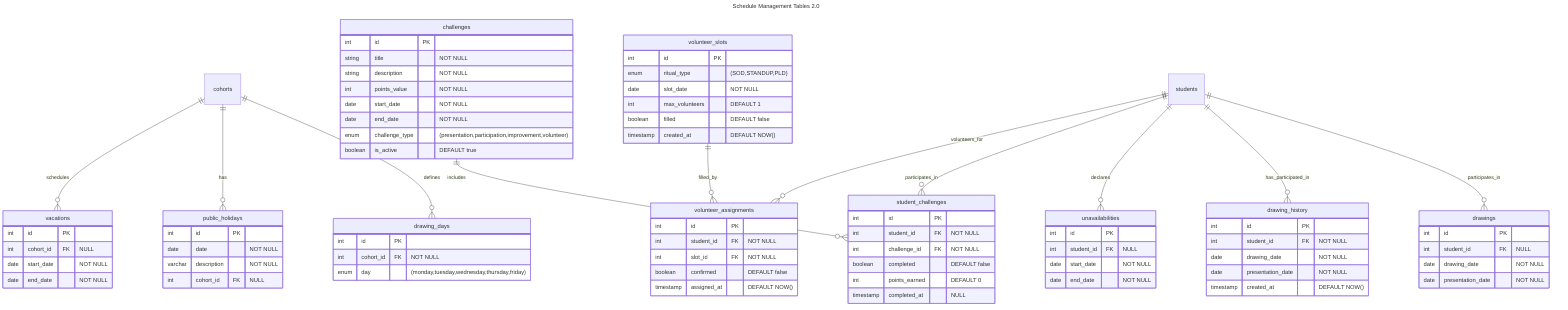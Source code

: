---
title: Schedule Management Tables 2.0
---
erDiagram
    %% Existing Schedule Tables
    drawing_days {
        int id PK
        int cohort_id FK "NOT NULL"
        enum day "(monday,tuesday,wednesday,thursday,friday)"
    }

    drawings {
        int id PK
        int student_id FK "NULL"
        date drawing_date "NOT NULL"
        date presentation_date "NOT NULL"
    }

    drawing_history {
        int id PK
        int student_id FK "NOT NULL"
        date drawing_date "NOT NULL"
        date presentation_date "NOT NULL"
        timestamp created_at "DEFAULT NOW()"
    }

    %% New Challenge System
    challenges {
        int id PK
        string title "NOT NULL"
        string description "NOT NULL"
        int points_value "NOT NULL"
        date start_date "NOT NULL"
        date end_date "NOT NULL"
        enum challenge_type "(presentation,participation,improvement,volunteer)"
        boolean is_active "DEFAULT true"
    }

    student_challenges {
        int id PK
        int student_id FK "NOT NULL"
        int challenge_id FK "NOT NULL"
        boolean completed "DEFAULT false"
        int points_earned "DEFAULT 0"
        timestamp completed_at "NULL"
    }

    %% Volunteer Schedule Management
    volunteer_slots {
        int id PK
        enum ritual_type "(SOD,STANDUP,PLD)"
        date slot_date "NOT NULL"
        int max_volunteers "DEFAULT 1"
        boolean filled "DEFAULT false"
        timestamp created_at "DEFAULT NOW()"
    }

    volunteer_assignments {
        int id PK
        int student_id FK "NOT NULL"
        int slot_id FK "NOT NULL"
        boolean confirmed "DEFAULT false"
        timestamp assigned_at "DEFAULT NOW()"
    }

    %% Existing Time Management
    public_holidays {
        int id PK
        date date "NOT NULL"
        varchar description "NOT NULL"
        int cohort_id FK "NULL"
    }

    vacations {
        int id PK
        int cohort_id FK "NULL"
        date start_date "NOT NULL"
        date end_date "NOT NULL"
    }

    unavailabilities {
        int id PK
        int student_id FK "NULL"
        date start_date "NOT NULL"
        date end_date "NOT NULL"
    }

    %% Relations
    cohorts ||--o{ drawing_days : defines
    cohorts ||--o{ public_holidays : has
    cohorts ||--o{ vacations : schedules
    students ||--o{ drawings : participates_in
    students ||--o{ drawing_history : has_participated_in
    students ||--o{ unavailabilities : declares
    students ||--o{ student_challenges : participates_in
    students ||--o{ volunteer_assignments : volunteers_for
    challenges ||--o{ student_challenges : includes
    volunteer_slots ||--o{ volunteer_assignments : filled_by